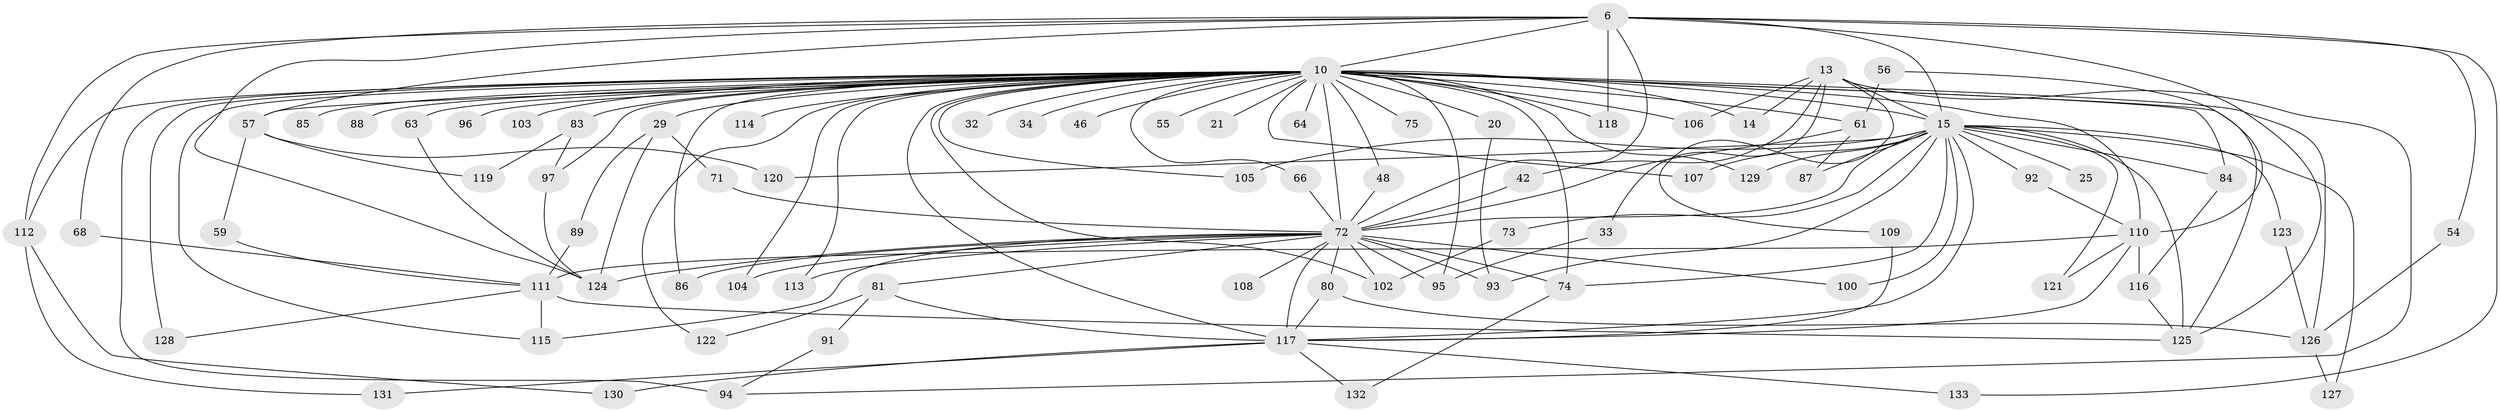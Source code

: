 // original degree distribution, {20: 0.007518796992481203, 13: 0.007518796992481203, 22: 0.007518796992481203, 21: 0.007518796992481203, 24: 0.007518796992481203, 16: 0.007518796992481203, 32: 0.007518796992481203, 25: 0.007518796992481203, 35: 0.007518796992481203, 29: 0.007518796992481203, 8: 0.022556390977443608, 3: 0.17293233082706766, 2: 0.5789473684210527, 4: 0.09774436090225563, 5: 0.022556390977443608, 6: 0.015037593984962405, 7: 0.007518796992481203, 12: 0.007518796992481203}
// Generated by graph-tools (version 1.1) at 2025/48/03/04/25 21:48:52]
// undirected, 79 vertices, 146 edges
graph export_dot {
graph [start="1"]
  node [color=gray90,style=filled];
  6 [super="+2"];
  10 [super="+9+8"];
  13;
  14;
  15 [super="+12+5"];
  20;
  21;
  25;
  29 [super="+23"];
  32;
  33;
  34;
  42;
  46;
  48;
  54;
  55;
  56;
  57 [super="+52"];
  59;
  61 [super="+37"];
  63 [super="+49"];
  64;
  66;
  68;
  71;
  72 [super="+41+4"];
  73;
  74 [super="+53+44"];
  75;
  80 [super="+78"];
  81;
  83 [super="+82"];
  84 [super="+62"];
  85;
  86 [super="+30"];
  87;
  88;
  89;
  91;
  92;
  93 [super="+51"];
  94 [super="+39"];
  95 [super="+16"];
  96 [super="+76"];
  97 [super="+90"];
  100 [super="+40"];
  102 [super="+17"];
  103;
  104 [super="+47"];
  105 [super="+99"];
  106;
  107 [super="+79"];
  108;
  109;
  110 [super="+70"];
  111 [super="+36"];
  112;
  113 [super="+31+35"];
  114;
  115 [super="+58"];
  116 [super="+65"];
  117 [super="+101"];
  118;
  119;
  120;
  121;
  122;
  123;
  124 [super="+19"];
  125 [super="+18"];
  126 [super="+24"];
  127;
  128 [super="+98"];
  129;
  130;
  131;
  132;
  133;
  6 -- 10 [weight=8];
  6 -- 15 [weight=5];
  6 -- 54;
  6 -- 112;
  6 -- 68;
  6 -- 133;
  6 -- 118;
  6 -- 124;
  6 -- 57 [weight=2];
  6 -- 125;
  6 -- 72 [weight=5];
  10 -- 14;
  10 -- 20 [weight=2];
  10 -- 34 [weight=2];
  10 -- 75 [weight=2];
  10 -- 85 [weight=2];
  10 -- 107 [weight=2];
  10 -- 114 [weight=2];
  10 -- 117 [weight=4];
  10 -- 118;
  10 -- 122;
  10 -- 104;
  10 -- 83 [weight=3];
  10 -- 113 [weight=2];
  10 -- 129;
  10 -- 66;
  10 -- 72 [weight=9];
  10 -- 21 [weight=2];
  10 -- 86 [weight=2];
  10 -- 88 [weight=2];
  10 -- 96 [weight=3];
  10 -- 102 [weight=2];
  10 -- 105;
  10 -- 46 [weight=2];
  10 -- 112;
  10 -- 125;
  10 -- 61 [weight=2];
  10 -- 126 [weight=3];
  10 -- 128 [weight=2];
  10 -- 29 [weight=2];
  10 -- 32;
  10 -- 48;
  10 -- 55 [weight=2];
  10 -- 57 [weight=2];
  10 -- 63 [weight=2];
  10 -- 64 [weight=2];
  10 -- 84 [weight=2];
  10 -- 94 [weight=2];
  10 -- 95 [weight=2];
  10 -- 103 [weight=2];
  10 -- 106;
  10 -- 110 [weight=6];
  10 -- 115;
  10 -- 15 [weight=9];
  10 -- 74 [weight=3];
  10 -- 97;
  13 -- 14;
  13 -- 33;
  13 -- 42;
  13 -- 106;
  13 -- 109;
  13 -- 94;
  13 -- 15 [weight=2];
  15 -- 129;
  15 -- 72 [weight=4];
  15 -- 73;
  15 -- 84 [weight=2];
  15 -- 87;
  15 -- 25 [weight=2];
  15 -- 92;
  15 -- 93;
  15 -- 100 [weight=2];
  15 -- 105 [weight=3];
  15 -- 107;
  15 -- 120;
  15 -- 121;
  15 -- 123;
  15 -- 125;
  15 -- 127;
  15 -- 74;
  15 -- 117 [weight=2];
  20 -- 93;
  29 -- 71;
  29 -- 89;
  29 -- 124;
  33 -- 95;
  42 -- 72;
  48 -- 72;
  54 -- 126;
  56 -- 61;
  56 -- 110;
  57 -- 120;
  57 -- 119;
  57 -- 59;
  59 -- 111;
  61 -- 87;
  61 -- 72;
  63 -- 124;
  66 -- 72;
  68 -- 111;
  71 -- 72;
  72 -- 81;
  72 -- 86;
  72 -- 95;
  72 -- 100;
  72 -- 102;
  72 -- 104 [weight=2];
  72 -- 108 [weight=2];
  72 -- 113 [weight=2];
  72 -- 124 [weight=2];
  72 -- 93;
  72 -- 115;
  72 -- 74;
  72 -- 117 [weight=2];
  72 -- 80;
  73 -- 102;
  74 -- 132;
  80 -- 117;
  80 -- 126;
  81 -- 91;
  81 -- 122;
  81 -- 117;
  83 -- 119;
  83 -- 97;
  84 -- 116;
  89 -- 111;
  91 -- 94;
  92 -- 110;
  97 -- 124;
  109 -- 117;
  110 -- 111 [weight=2];
  110 -- 121;
  110 -- 116;
  110 -- 117;
  111 -- 128;
  111 -- 125;
  111 -- 115;
  112 -- 130;
  112 -- 131;
  116 -- 125;
  117 -- 130;
  117 -- 131;
  117 -- 132;
  117 -- 133;
  123 -- 126;
  126 -- 127;
}
